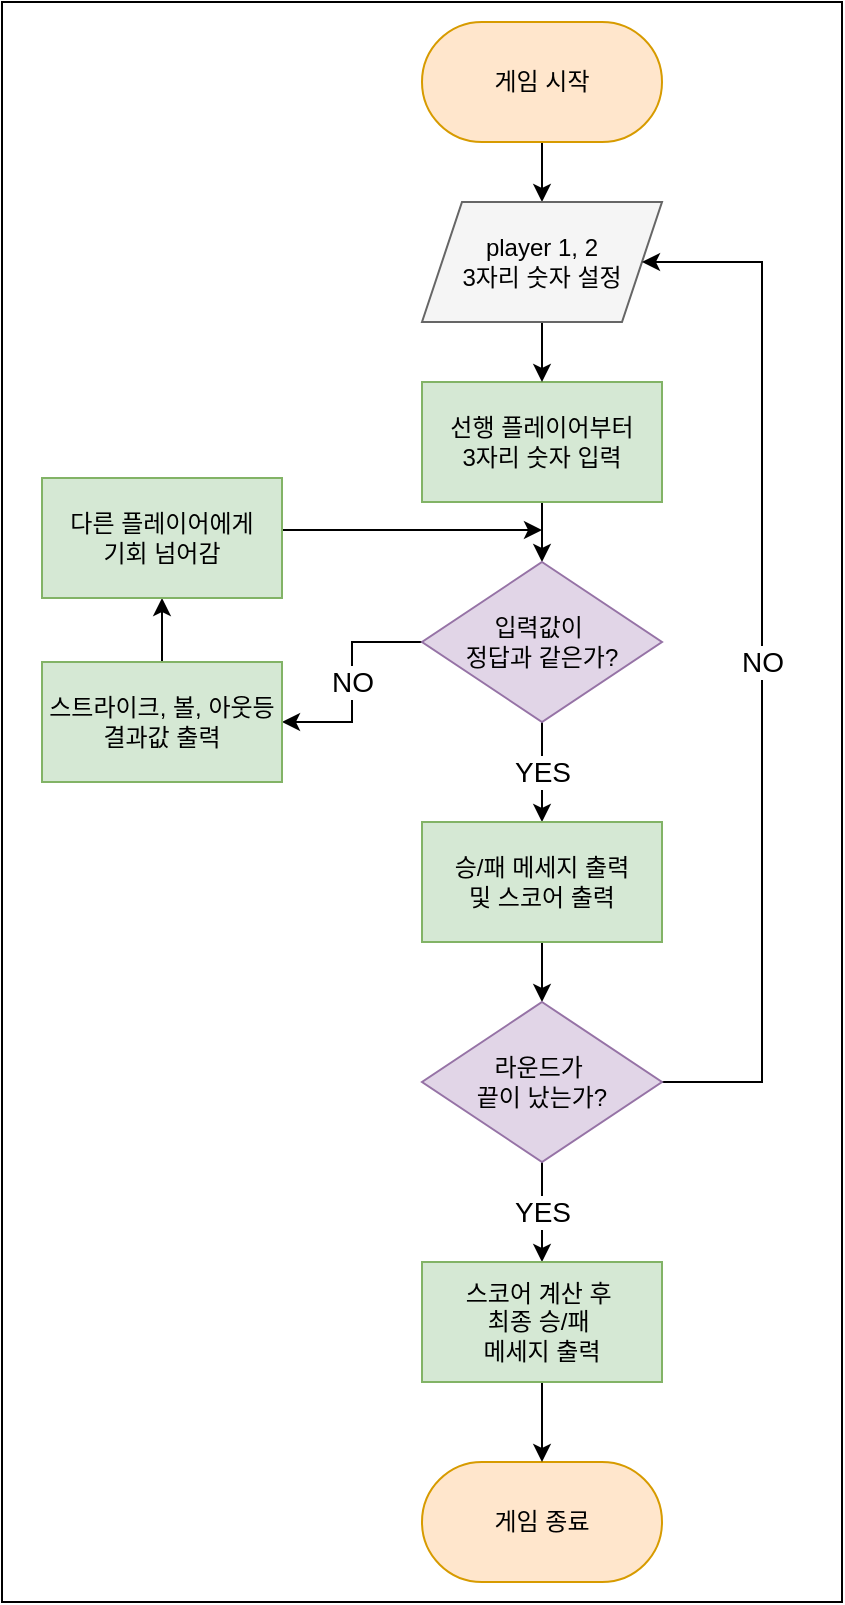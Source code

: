 <mxfile version="24.3.1" type="google">
  <diagram id="C5RBs43oDa-KdzZeNtuy" name="Page-1">
    <mxGraphModel grid="1" page="1" gridSize="10" guides="1" tooltips="1" connect="1" arrows="1" fold="1" pageScale="1" pageWidth="827" pageHeight="1169" math="0" shadow="0">
      <root>
        <mxCell id="WIyWlLk6GJQsqaUBKTNV-0" />
        <mxCell id="WIyWlLk6GJQsqaUBKTNV-1" parent="WIyWlLk6GJQsqaUBKTNV-0" />
        <mxCell id="tMEurPyYNeqHKlPVVptC-48" value="" style="rounded=0;whiteSpace=wrap;html=1;" vertex="1" parent="WIyWlLk6GJQsqaUBKTNV-1">
          <mxGeometry x="-420" y="50" width="420" height="800" as="geometry" />
        </mxCell>
        <mxCell id="tMEurPyYNeqHKlPVVptC-25" style="edgeStyle=orthogonalEdgeStyle;rounded=0;orthogonalLoop=1;jettySize=auto;html=1;entryX=0.5;entryY=0;entryDx=0;entryDy=0;" edge="1" parent="WIyWlLk6GJQsqaUBKTNV-1" source="tMEurPyYNeqHKlPVVptC-1" target="tMEurPyYNeqHKlPVVptC-24">
          <mxGeometry relative="1" as="geometry" />
        </mxCell>
        <mxCell id="tMEurPyYNeqHKlPVVptC-1" value="게임 시작" style="rounded=1;whiteSpace=wrap;html=1;arcSize=50;fillColor=#ffe6cc;strokeColor=#d79b00;" vertex="1" parent="WIyWlLk6GJQsqaUBKTNV-1">
          <mxGeometry x="-210" y="60" width="120" height="60" as="geometry" />
        </mxCell>
        <mxCell id="tMEurPyYNeqHKlPVVptC-16" style="edgeStyle=orthogonalEdgeStyle;rounded=0;orthogonalLoop=1;jettySize=auto;html=1;entryX=0.5;entryY=0;entryDx=0;entryDy=0;" edge="1" parent="WIyWlLk6GJQsqaUBKTNV-1" source="tMEurPyYNeqHKlPVVptC-12" target="tMEurPyYNeqHKlPVVptC-15">
          <mxGeometry relative="1" as="geometry" />
        </mxCell>
        <mxCell id="tMEurPyYNeqHKlPVVptC-12" value="&lt;div&gt;&lt;span style=&quot;background-color: initial;&quot;&gt;선행 플레이어부터&lt;/span&gt;&lt;/div&gt;&lt;div&gt;&lt;span style=&quot;background-color: initial;&quot;&gt;3자리 숫자 입력&lt;/span&gt;&lt;br&gt;&lt;/div&gt;" style="rounded=0;whiteSpace=wrap;html=1;fillColor=#d5e8d4;strokeColor=#82b366;" vertex="1" parent="WIyWlLk6GJQsqaUBKTNV-1">
          <mxGeometry x="-210" y="240" width="120" height="60" as="geometry" />
        </mxCell>
        <mxCell id="tMEurPyYNeqHKlPVVptC-19" value="YES" style="edgeStyle=orthogonalEdgeStyle;rounded=0;orthogonalLoop=1;jettySize=auto;html=1;fontSize=14;entryX=0.5;entryY=0;entryDx=0;entryDy=0;" edge="1" parent="WIyWlLk6GJQsqaUBKTNV-1" source="tMEurPyYNeqHKlPVVptC-15" target="tMEurPyYNeqHKlPVVptC-28">
          <mxGeometry relative="1" as="geometry">
            <mxPoint x="-150" y="470" as="targetPoint" />
          </mxGeometry>
        </mxCell>
        <mxCell id="tMEurPyYNeqHKlPVVptC-21" value="NO" style="edgeStyle=orthogonalEdgeStyle;rounded=0;orthogonalLoop=1;jettySize=auto;html=1;fontSize=14;" edge="1" parent="WIyWlLk6GJQsqaUBKTNV-1" source="tMEurPyYNeqHKlPVVptC-15" target="tMEurPyYNeqHKlPVVptC-22">
          <mxGeometry relative="1" as="geometry">
            <mxPoint x="-310" y="380" as="targetPoint" />
          </mxGeometry>
        </mxCell>
        <mxCell id="tMEurPyYNeqHKlPVVptC-15" value="입력값이&amp;nbsp;&lt;div&gt;정답과 같은가?&lt;/div&gt;" style="rhombus;whiteSpace=wrap;html=1;fillColor=#e1d5e7;strokeColor=#9673a6;" vertex="1" parent="WIyWlLk6GJQsqaUBKTNV-1">
          <mxGeometry x="-210" y="330" width="120" height="80" as="geometry" />
        </mxCell>
        <mxCell id="tMEurPyYNeqHKlPVVptC-41" style="edgeStyle=orthogonalEdgeStyle;rounded=0;orthogonalLoop=1;jettySize=auto;html=1;entryX=0.5;entryY=1;entryDx=0;entryDy=0;" edge="1" parent="WIyWlLk6GJQsqaUBKTNV-1" source="tMEurPyYNeqHKlPVVptC-22" target="tMEurPyYNeqHKlPVVptC-37">
          <mxGeometry relative="1" as="geometry" />
        </mxCell>
        <mxCell id="tMEurPyYNeqHKlPVVptC-22" value="스트라이크, 볼, 아웃등 결과값 출력" style="rounded=0;whiteSpace=wrap;html=1;fillColor=#d5e8d4;strokeColor=#82b366;" vertex="1" parent="WIyWlLk6GJQsqaUBKTNV-1">
          <mxGeometry x="-400" y="380" width="120" height="60" as="geometry" />
        </mxCell>
        <mxCell id="tMEurPyYNeqHKlPVVptC-26" style="edgeStyle=orthogonalEdgeStyle;rounded=0;orthogonalLoop=1;jettySize=auto;html=1;entryX=0.5;entryY=0;entryDx=0;entryDy=0;" edge="1" parent="WIyWlLk6GJQsqaUBKTNV-1" source="tMEurPyYNeqHKlPVVptC-24" target="tMEurPyYNeqHKlPVVptC-12">
          <mxGeometry relative="1" as="geometry" />
        </mxCell>
        <mxCell id="tMEurPyYNeqHKlPVVptC-24" value="&lt;div style=&quot;forced-color-adjust: none; color: rgb(0, 0, 0); font-family: Helvetica; font-size: 12px; font-style: normal; font-variant-ligatures: normal; font-variant-caps: normal; font-weight: 400; letter-spacing: normal; orphans: 2; text-align: center; text-indent: 0px; text-transform: none; widows: 2; word-spacing: 0px; -webkit-text-stroke-width: 0px; white-space: normal; text-decoration-thickness: initial; text-decoration-style: initial; text-decoration-color: initial;&quot;&gt;player 1, 2&lt;/div&gt;&lt;span style=&quot;color: rgb(0, 0, 0); font-family: Helvetica; font-size: 12px; font-style: normal; font-variant-ligatures: normal; font-variant-caps: normal; font-weight: 400; letter-spacing: normal; orphans: 2; text-align: center; text-indent: 0px; text-transform: none; widows: 2; word-spacing: 0px; -webkit-text-stroke-width: 0px; white-space: normal; text-decoration-thickness: initial; text-decoration-style: initial; text-decoration-color: initial; float: none; display: inline !important;&quot;&gt;3자리 숫자 설정&lt;/span&gt;" style="shape=parallelogram;perimeter=parallelogramPerimeter;whiteSpace=wrap;html=1;fixedSize=1;fillColor=#f5f5f5;fontColor=#333333;strokeColor=#666666;" vertex="1" parent="WIyWlLk6GJQsqaUBKTNV-1">
          <mxGeometry x="-210" y="150" width="120" height="60" as="geometry" />
        </mxCell>
        <mxCell id="tMEurPyYNeqHKlPVVptC-33" style="edgeStyle=orthogonalEdgeStyle;rounded=0;orthogonalLoop=1;jettySize=auto;html=1;entryX=0.5;entryY=0;entryDx=0;entryDy=0;" edge="1" parent="WIyWlLk6GJQsqaUBKTNV-1" source="tMEurPyYNeqHKlPVVptC-28" target="tMEurPyYNeqHKlPVVptC-32">
          <mxGeometry relative="1" as="geometry" />
        </mxCell>
        <mxCell id="tMEurPyYNeqHKlPVVptC-35" value="NO" style="edgeStyle=orthogonalEdgeStyle;rounded=0;orthogonalLoop=1;jettySize=auto;html=1;entryX=1;entryY=0.5;entryDx=0;entryDy=0;fontSize=14;exitX=1;exitY=0.5;exitDx=0;exitDy=0;" edge="1" parent="WIyWlLk6GJQsqaUBKTNV-1" source="tMEurPyYNeqHKlPVVptC-32" target="tMEurPyYNeqHKlPVVptC-24">
          <mxGeometry relative="1" as="geometry">
            <Array as="points">
              <mxPoint x="-40" y="590" />
              <mxPoint x="-40" y="180" />
            </Array>
          </mxGeometry>
        </mxCell>
        <mxCell id="tMEurPyYNeqHKlPVVptC-28" value="승/패 메세지 출력&lt;div&gt;및 스코어 출력&lt;/div&gt;" style="rounded=0;whiteSpace=wrap;html=1;fillColor=#d5e8d4;strokeColor=#82b366;" vertex="1" parent="WIyWlLk6GJQsqaUBKTNV-1">
          <mxGeometry x="-210" y="460" width="120" height="60" as="geometry" />
        </mxCell>
        <mxCell id="tMEurPyYNeqHKlPVVptC-29" value="게임 종료" style="rounded=1;whiteSpace=wrap;html=1;arcSize=50;fillColor=#ffe6cc;strokeColor=#d79b00;" vertex="1" parent="WIyWlLk6GJQsqaUBKTNV-1">
          <mxGeometry x="-210" y="780" width="120" height="60" as="geometry" />
        </mxCell>
        <mxCell id="tMEurPyYNeqHKlPVVptC-36" value="YES" style="edgeStyle=orthogonalEdgeStyle;rounded=0;orthogonalLoop=1;jettySize=auto;html=1;fontSize=14;entryX=0.5;entryY=0;entryDx=0;entryDy=0;" edge="1" parent="WIyWlLk6GJQsqaUBKTNV-1" source="tMEurPyYNeqHKlPVVptC-32" target="tMEurPyYNeqHKlPVVptC-45">
          <mxGeometry relative="1" as="geometry">
            <mxPoint x="-150" y="670" as="targetPoint" />
          </mxGeometry>
        </mxCell>
        <mxCell id="tMEurPyYNeqHKlPVVptC-32" value="&lt;div&gt;라운드가&amp;nbsp;&lt;/div&gt;&lt;div&gt;끝이 났는가?&lt;/div&gt;" style="rhombus;whiteSpace=wrap;html=1;fillColor=#e1d5e7;strokeColor=#9673a6;" vertex="1" parent="WIyWlLk6GJQsqaUBKTNV-1">
          <mxGeometry x="-210" y="550" width="120" height="80" as="geometry" />
        </mxCell>
        <mxCell id="tMEurPyYNeqHKlPVVptC-44" style="edgeStyle=orthogonalEdgeStyle;rounded=0;orthogonalLoop=1;jettySize=auto;html=1;" edge="1" parent="WIyWlLk6GJQsqaUBKTNV-1">
          <mxGeometry relative="1" as="geometry">
            <mxPoint x="-150" y="314" as="targetPoint" />
            <mxPoint x="-280" y="314.0" as="sourcePoint" />
          </mxGeometry>
        </mxCell>
        <mxCell id="tMEurPyYNeqHKlPVVptC-37" value="&lt;span style=&quot;color: rgb(0, 0, 0); font-family: Helvetica; font-size: 12px; font-style: normal; font-variant-ligatures: normal; font-variant-caps: normal; font-weight: 400; letter-spacing: normal; orphans: 2; text-align: center; text-indent: 0px; text-transform: none; widows: 2; word-spacing: 0px; -webkit-text-stroke-width: 0px; white-space: normal; text-decoration-thickness: initial; text-decoration-style: initial; text-decoration-color: initial; float: none; display: inline !important;&quot;&gt;다른 플레이어에게&lt;/span&gt;&lt;div&gt;&lt;span style=&quot;color: rgb(0, 0, 0); font-family: Helvetica; font-size: 12px; font-style: normal; font-variant-ligatures: normal; font-variant-caps: normal; font-weight: 400; letter-spacing: normal; orphans: 2; text-align: center; text-indent: 0px; text-transform: none; widows: 2; word-spacing: 0px; -webkit-text-stroke-width: 0px; white-space: normal; text-decoration-thickness: initial; text-decoration-style: initial; text-decoration-color: initial; float: none; display: inline !important;&quot;&gt;기회 넘어감&lt;/span&gt;&lt;/div&gt;" style="rounded=0;whiteSpace=wrap;html=1;fillColor=#d5e8d4;strokeColor=#82b366;" vertex="1" parent="WIyWlLk6GJQsqaUBKTNV-1">
          <mxGeometry x="-400" y="288" width="120" height="60" as="geometry" />
        </mxCell>
        <mxCell id="tMEurPyYNeqHKlPVVptC-47" style="edgeStyle=orthogonalEdgeStyle;rounded=0;orthogonalLoop=1;jettySize=auto;html=1;entryX=0.5;entryY=0;entryDx=0;entryDy=0;" edge="1" parent="WIyWlLk6GJQsqaUBKTNV-1" source="tMEurPyYNeqHKlPVVptC-45" target="tMEurPyYNeqHKlPVVptC-29">
          <mxGeometry relative="1" as="geometry" />
        </mxCell>
        <mxCell id="tMEurPyYNeqHKlPVVptC-45" value="스코어 계산 후&amp;nbsp;&lt;div&gt;최종 승/패&amp;nbsp;&lt;div&gt;메세지 출력&lt;/div&gt;&lt;/div&gt;" style="rounded=0;whiteSpace=wrap;html=1;fillColor=#d5e8d4;strokeColor=#82b366;" vertex="1" parent="WIyWlLk6GJQsqaUBKTNV-1">
          <mxGeometry x="-210" y="680" width="120" height="60" as="geometry" />
        </mxCell>
      </root>
    </mxGraphModel>
  </diagram>
</mxfile>
